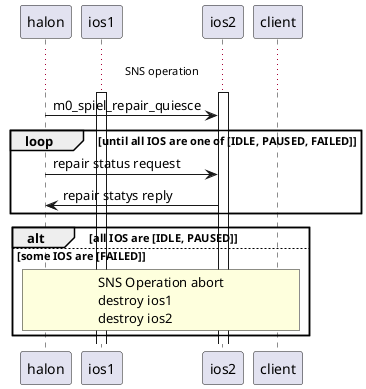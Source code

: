@startuml
participant halon
participant ios1
participant ios2
participant client

activate ios1
activate ios2
... SNS operation ...
halon -> ios2: m0_spiel_repair_quiesce
loop until all IOS are one of [IDLE, PAUSED, FAILED]
  halon -> ios2: repair status request
  ios2  -> halon: repair statys reply
end
alt all IOS are [IDLE, PAUSED]
  
else some IOS are [FAILED]
rnote over halon, client
  SNS Operation abort
  destroy ios1
  destroy ios2
end rnote
end

@enduml
